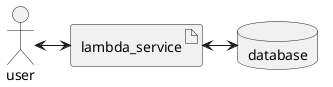 @startuml
actor user
artifact lambda_service
database database
user <-> lambda_service
lambda_service <-> database
@enduml